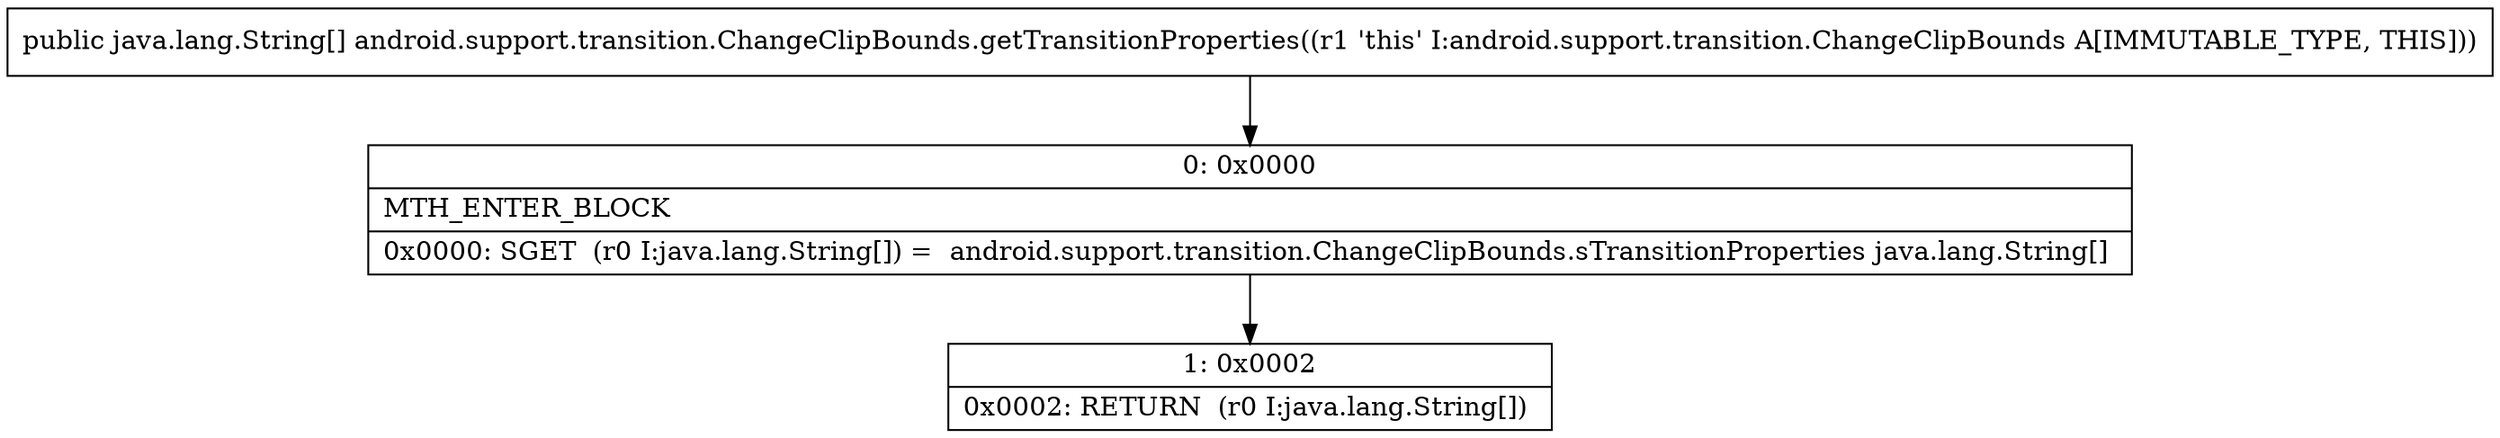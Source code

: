 digraph "CFG forandroid.support.transition.ChangeClipBounds.getTransitionProperties()[Ljava\/lang\/String;" {
Node_0 [shape=record,label="{0\:\ 0x0000|MTH_ENTER_BLOCK\l|0x0000: SGET  (r0 I:java.lang.String[]) =  android.support.transition.ChangeClipBounds.sTransitionProperties java.lang.String[] \l}"];
Node_1 [shape=record,label="{1\:\ 0x0002|0x0002: RETURN  (r0 I:java.lang.String[]) \l}"];
MethodNode[shape=record,label="{public java.lang.String[] android.support.transition.ChangeClipBounds.getTransitionProperties((r1 'this' I:android.support.transition.ChangeClipBounds A[IMMUTABLE_TYPE, THIS])) }"];
MethodNode -> Node_0;
Node_0 -> Node_1;
}


